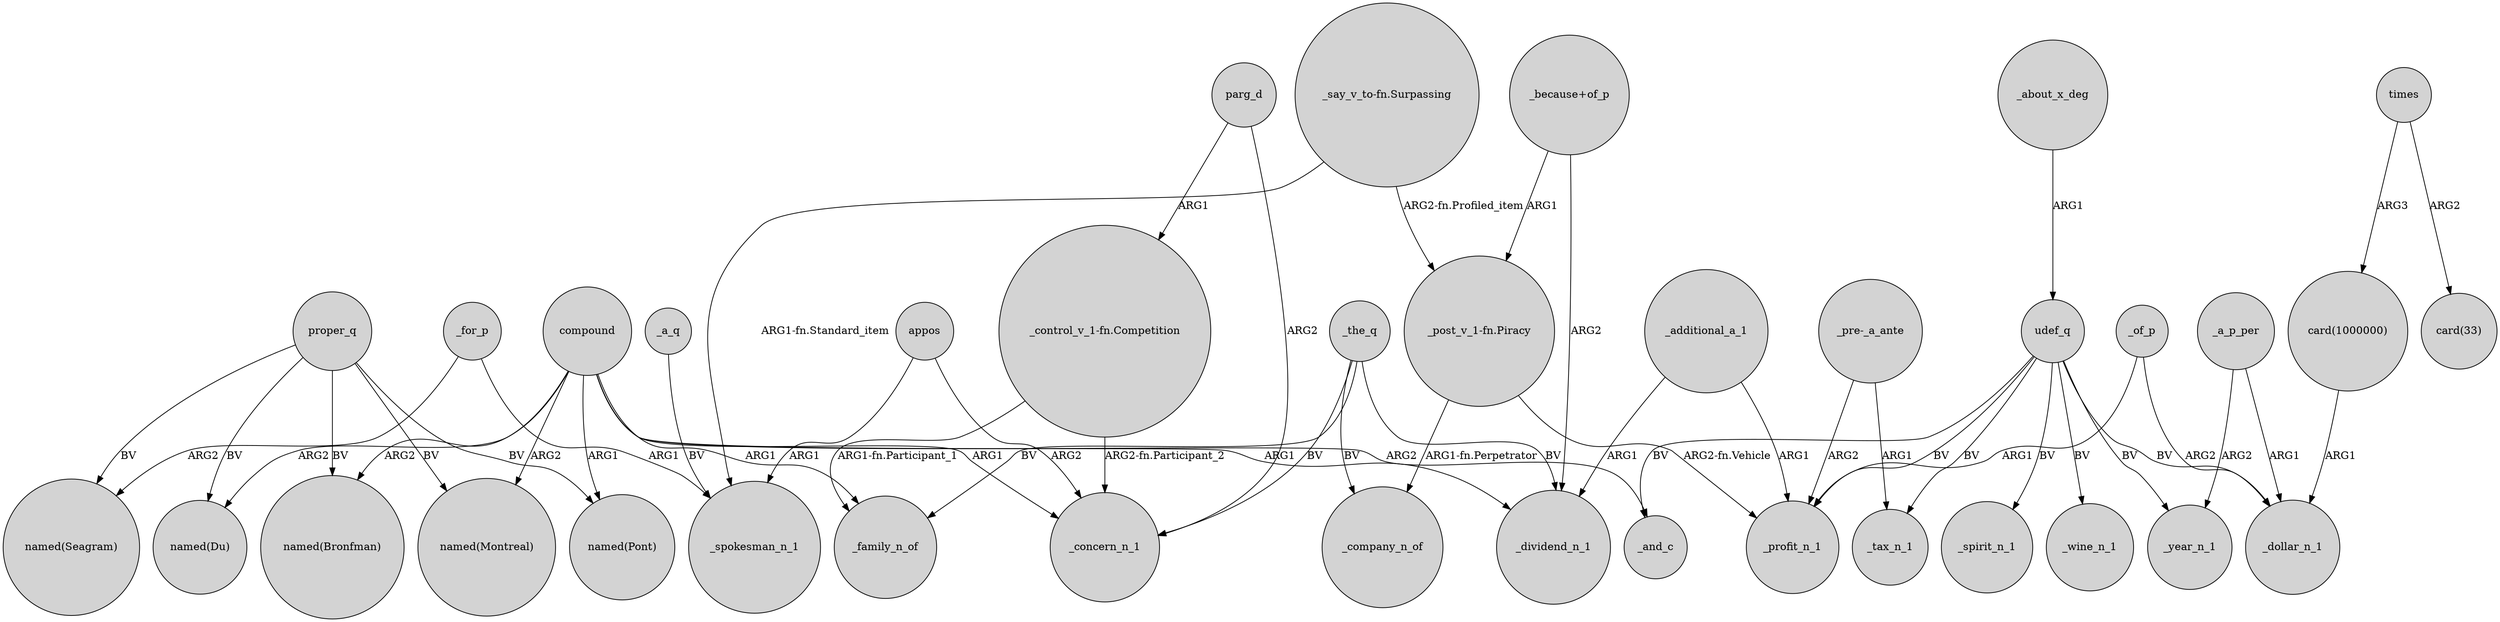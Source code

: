 digraph {
	node [shape=circle style=filled]
	compound -> "named(Du)" [label=ARG2]
	compound -> "named(Montreal)" [label=ARG2]
	compound -> _dividend_n_1 [label=ARG1]
	_the_q -> _dividend_n_1 [label=BV]
	udef_q -> _spirit_n_1 [label=BV]
	compound -> _family_n_of [label=ARG1]
	"_post_v_1-fn.Piracy" -> _company_n_of [label="ARG1-fn.Perpetrator"]
	"_pre-_a_ante" -> _profit_n_1 [label=ARG2]
	"_control_v_1-fn.Competition" -> _family_n_of [label="ARG1-fn.Participant_1"]
	proper_q -> "named(Du)" [label=BV]
	udef_q -> _wine_n_1 [label=BV]
	udef_q -> _tax_n_1 [label=BV]
	times -> "card(1000000)" [label=ARG3]
	_a_p_per -> _year_n_1 [label=ARG2]
	"_say_v_to-fn.Surpassing" -> "_post_v_1-fn.Piracy" [label="ARG2-fn.Profiled_item"]
	udef_q -> _profit_n_1 [label=BV]
	appos -> _concern_n_1 [label=ARG2]
	_for_p -> _spokesman_n_1 [label=ARG1]
	udef_q -> _and_c [label=BV]
	"_because+of_p" -> _dividend_n_1 [label=ARG2]
	_the_q -> _concern_n_1 [label=BV]
	_additional_a_1 -> _profit_n_1 [label=ARG1]
	compound -> _and_c [label=ARG2]
	times -> "card(33)" [label=ARG2]
	proper_q -> "named(Montreal)" [label=BV]
	compound -> "named(Pont)" [label=ARG1]
	_about_x_deg -> udef_q [label=ARG1]
	proper_q -> "named(Pont)" [label=BV]
	parg_d -> _concern_n_1 [label=ARG2]
	proper_q -> "named(Seagram)" [label=BV]
	compound -> "named(Bronfman)" [label=ARG2]
	_of_p -> _profit_n_1 [label=ARG1]
	"_post_v_1-fn.Piracy" -> _profit_n_1 [label="ARG2-fn.Vehicle"]
	_additional_a_1 -> _dividend_n_1 [label=ARG1]
	udef_q -> _dollar_n_1 [label=BV]
	compound -> _concern_n_1 [label=ARG1]
	"card(1000000)" -> _dollar_n_1 [label=ARG1]
	parg_d -> "_control_v_1-fn.Competition" [label=ARG1]
	"_pre-_a_ante" -> _tax_n_1 [label=ARG1]
	_a_p_per -> _dollar_n_1 [label=ARG1]
	udef_q -> _year_n_1 [label=BV]
	proper_q -> "named(Bronfman)" [label=BV]
	_of_p -> _dollar_n_1 [label=ARG2]
	"_control_v_1-fn.Competition" -> _concern_n_1 [label="ARG2-fn.Participant_2"]
	"_because+of_p" -> "_post_v_1-fn.Piracy" [label=ARG1]
	_the_q -> _family_n_of [label=BV]
	_the_q -> _company_n_of [label=BV]
	_a_q -> _spokesman_n_1 [label=BV]
	appos -> _spokesman_n_1 [label=ARG1]
	"_say_v_to-fn.Surpassing" -> _spokesman_n_1 [label="ARG1-fn.Standard_item"]
	_for_p -> "named(Seagram)" [label=ARG2]
}

